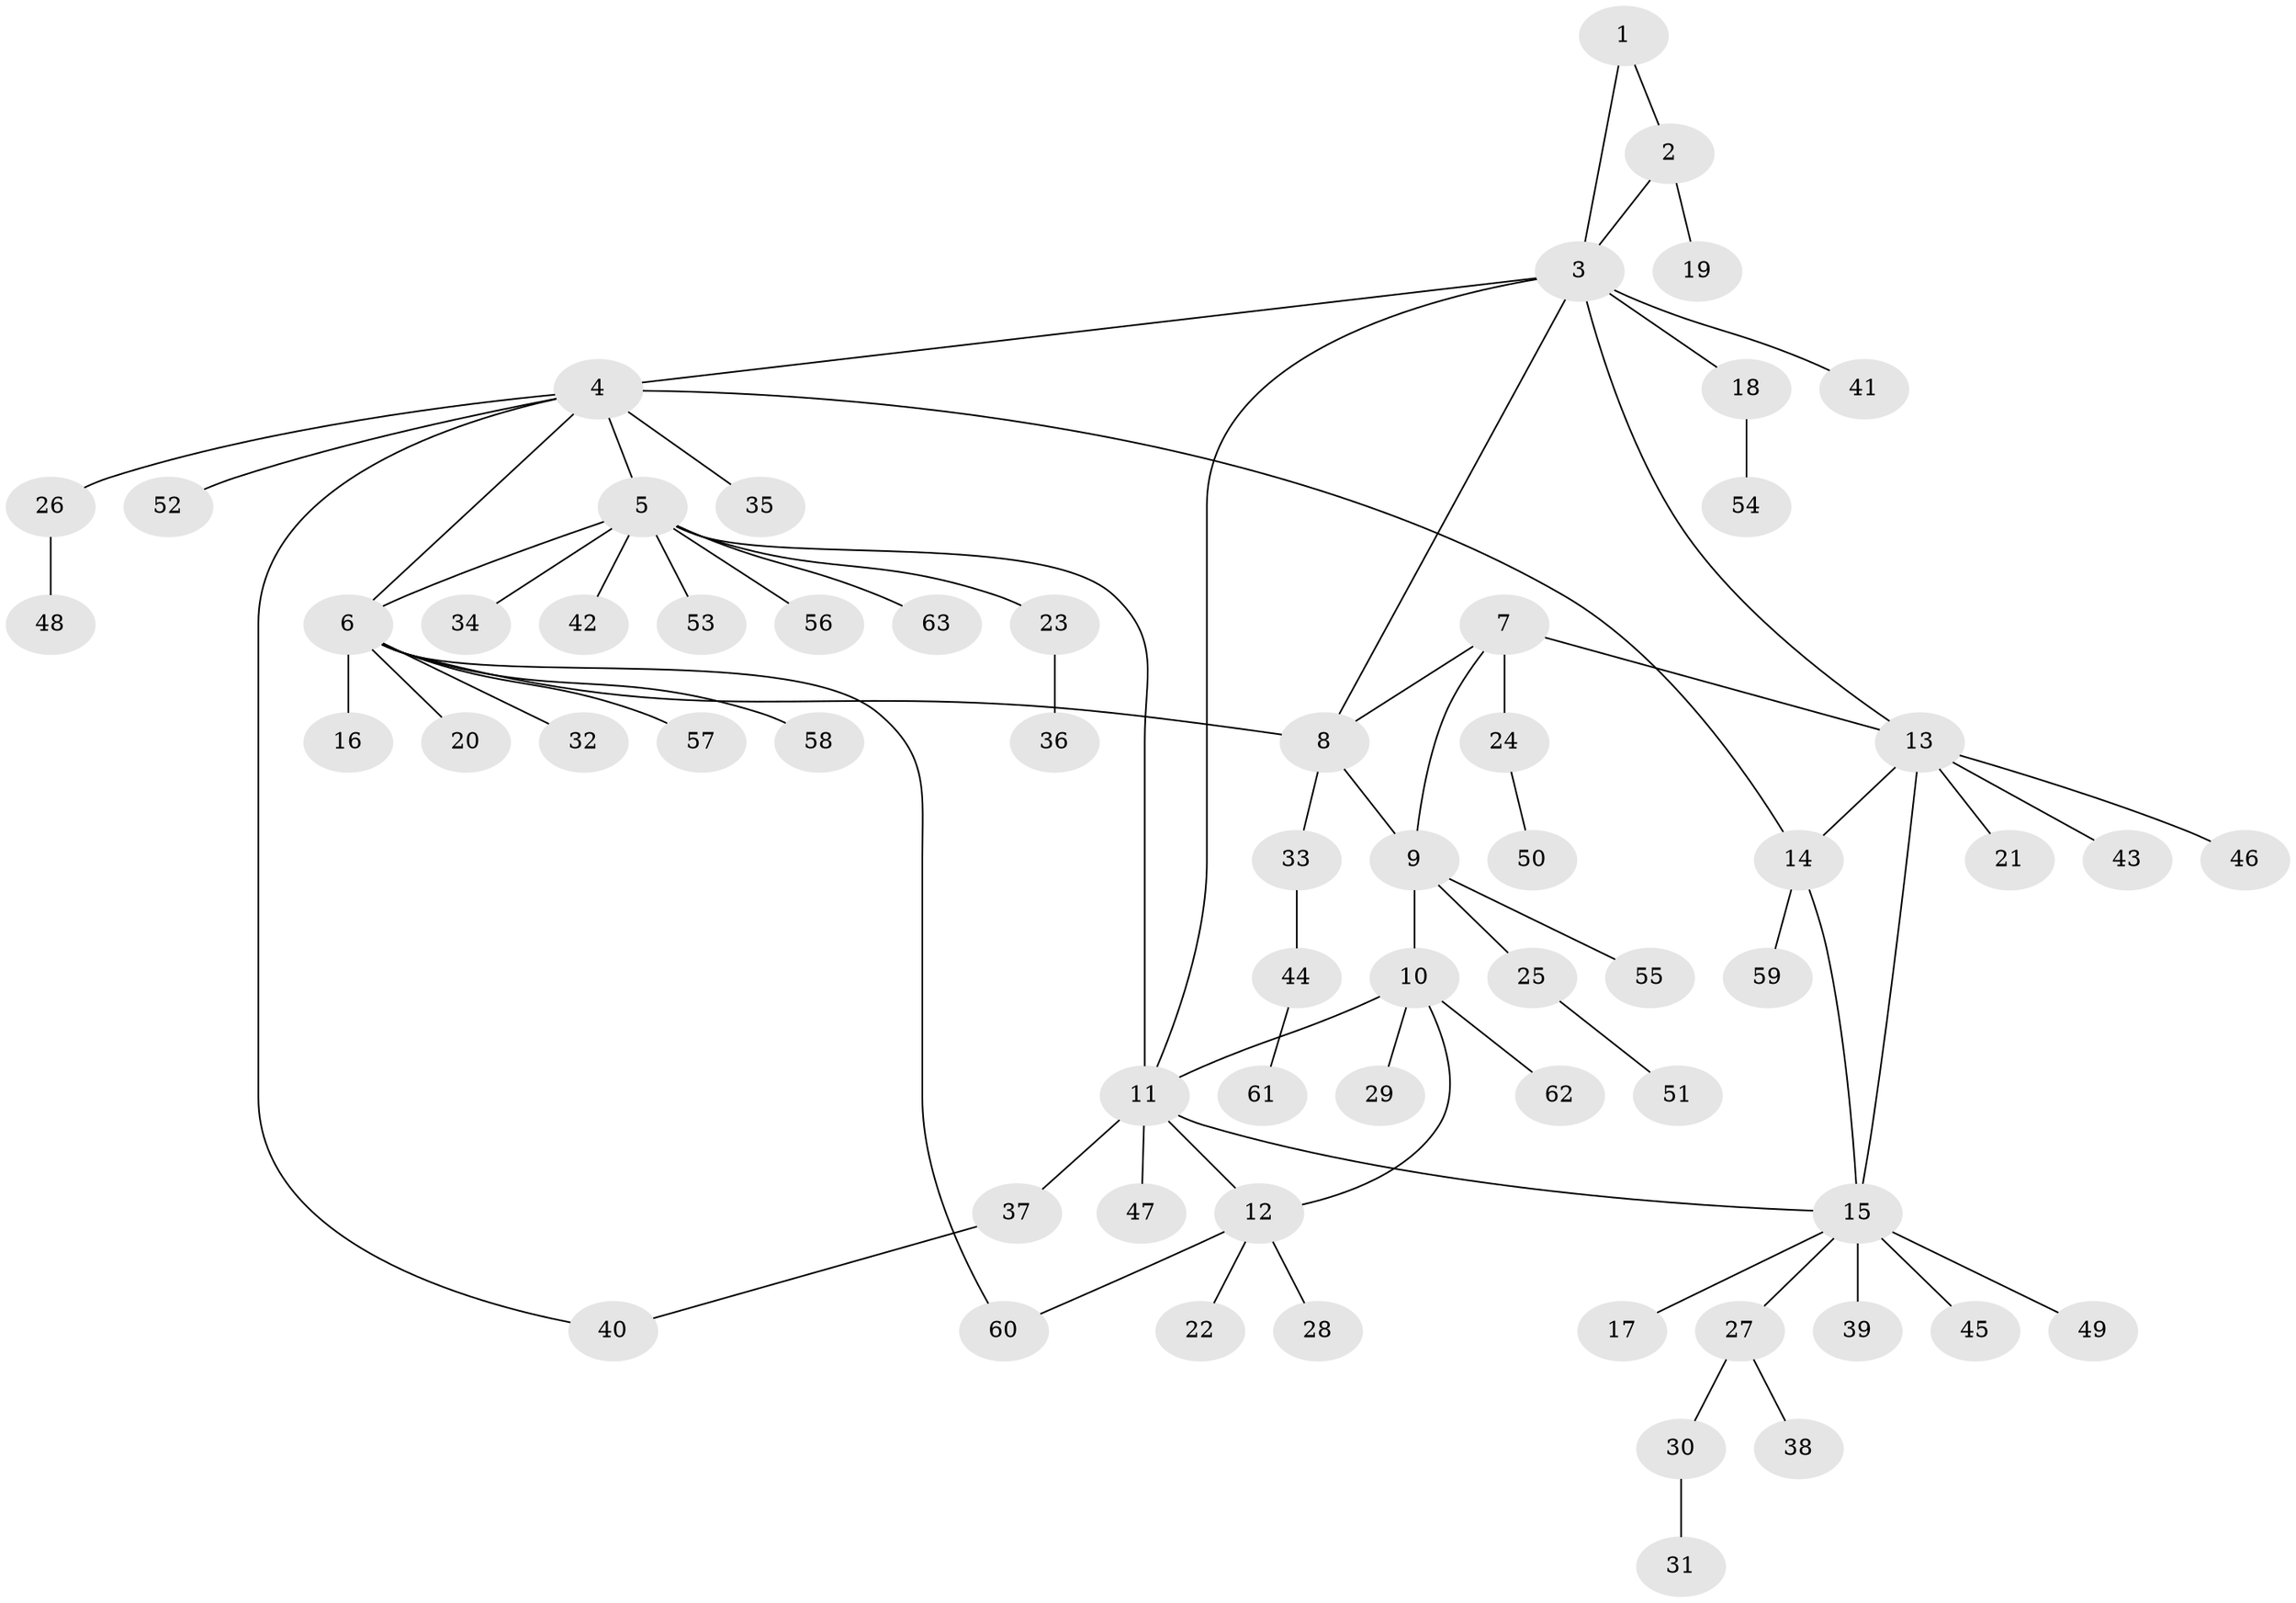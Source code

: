 // Generated by graph-tools (version 1.1) at 2025/37/03/09/25 02:37:44]
// undirected, 63 vertices, 75 edges
graph export_dot {
graph [start="1"]
  node [color=gray90,style=filled];
  1;
  2;
  3;
  4;
  5;
  6;
  7;
  8;
  9;
  10;
  11;
  12;
  13;
  14;
  15;
  16;
  17;
  18;
  19;
  20;
  21;
  22;
  23;
  24;
  25;
  26;
  27;
  28;
  29;
  30;
  31;
  32;
  33;
  34;
  35;
  36;
  37;
  38;
  39;
  40;
  41;
  42;
  43;
  44;
  45;
  46;
  47;
  48;
  49;
  50;
  51;
  52;
  53;
  54;
  55;
  56;
  57;
  58;
  59;
  60;
  61;
  62;
  63;
  1 -- 2;
  1 -- 3;
  2 -- 3;
  2 -- 19;
  3 -- 4;
  3 -- 8;
  3 -- 11;
  3 -- 13;
  3 -- 18;
  3 -- 41;
  4 -- 5;
  4 -- 6;
  4 -- 14;
  4 -- 26;
  4 -- 35;
  4 -- 40;
  4 -- 52;
  5 -- 6;
  5 -- 11;
  5 -- 23;
  5 -- 34;
  5 -- 42;
  5 -- 53;
  5 -- 56;
  5 -- 63;
  6 -- 8;
  6 -- 16;
  6 -- 20;
  6 -- 32;
  6 -- 57;
  6 -- 58;
  6 -- 60;
  7 -- 8;
  7 -- 9;
  7 -- 13;
  7 -- 24;
  8 -- 9;
  8 -- 33;
  9 -- 10;
  9 -- 25;
  9 -- 55;
  10 -- 11;
  10 -- 12;
  10 -- 29;
  10 -- 62;
  11 -- 12;
  11 -- 15;
  11 -- 37;
  11 -- 47;
  12 -- 22;
  12 -- 28;
  12 -- 60;
  13 -- 14;
  13 -- 15;
  13 -- 21;
  13 -- 43;
  13 -- 46;
  14 -- 15;
  14 -- 59;
  15 -- 17;
  15 -- 27;
  15 -- 39;
  15 -- 45;
  15 -- 49;
  18 -- 54;
  23 -- 36;
  24 -- 50;
  25 -- 51;
  26 -- 48;
  27 -- 30;
  27 -- 38;
  30 -- 31;
  33 -- 44;
  37 -- 40;
  44 -- 61;
}
